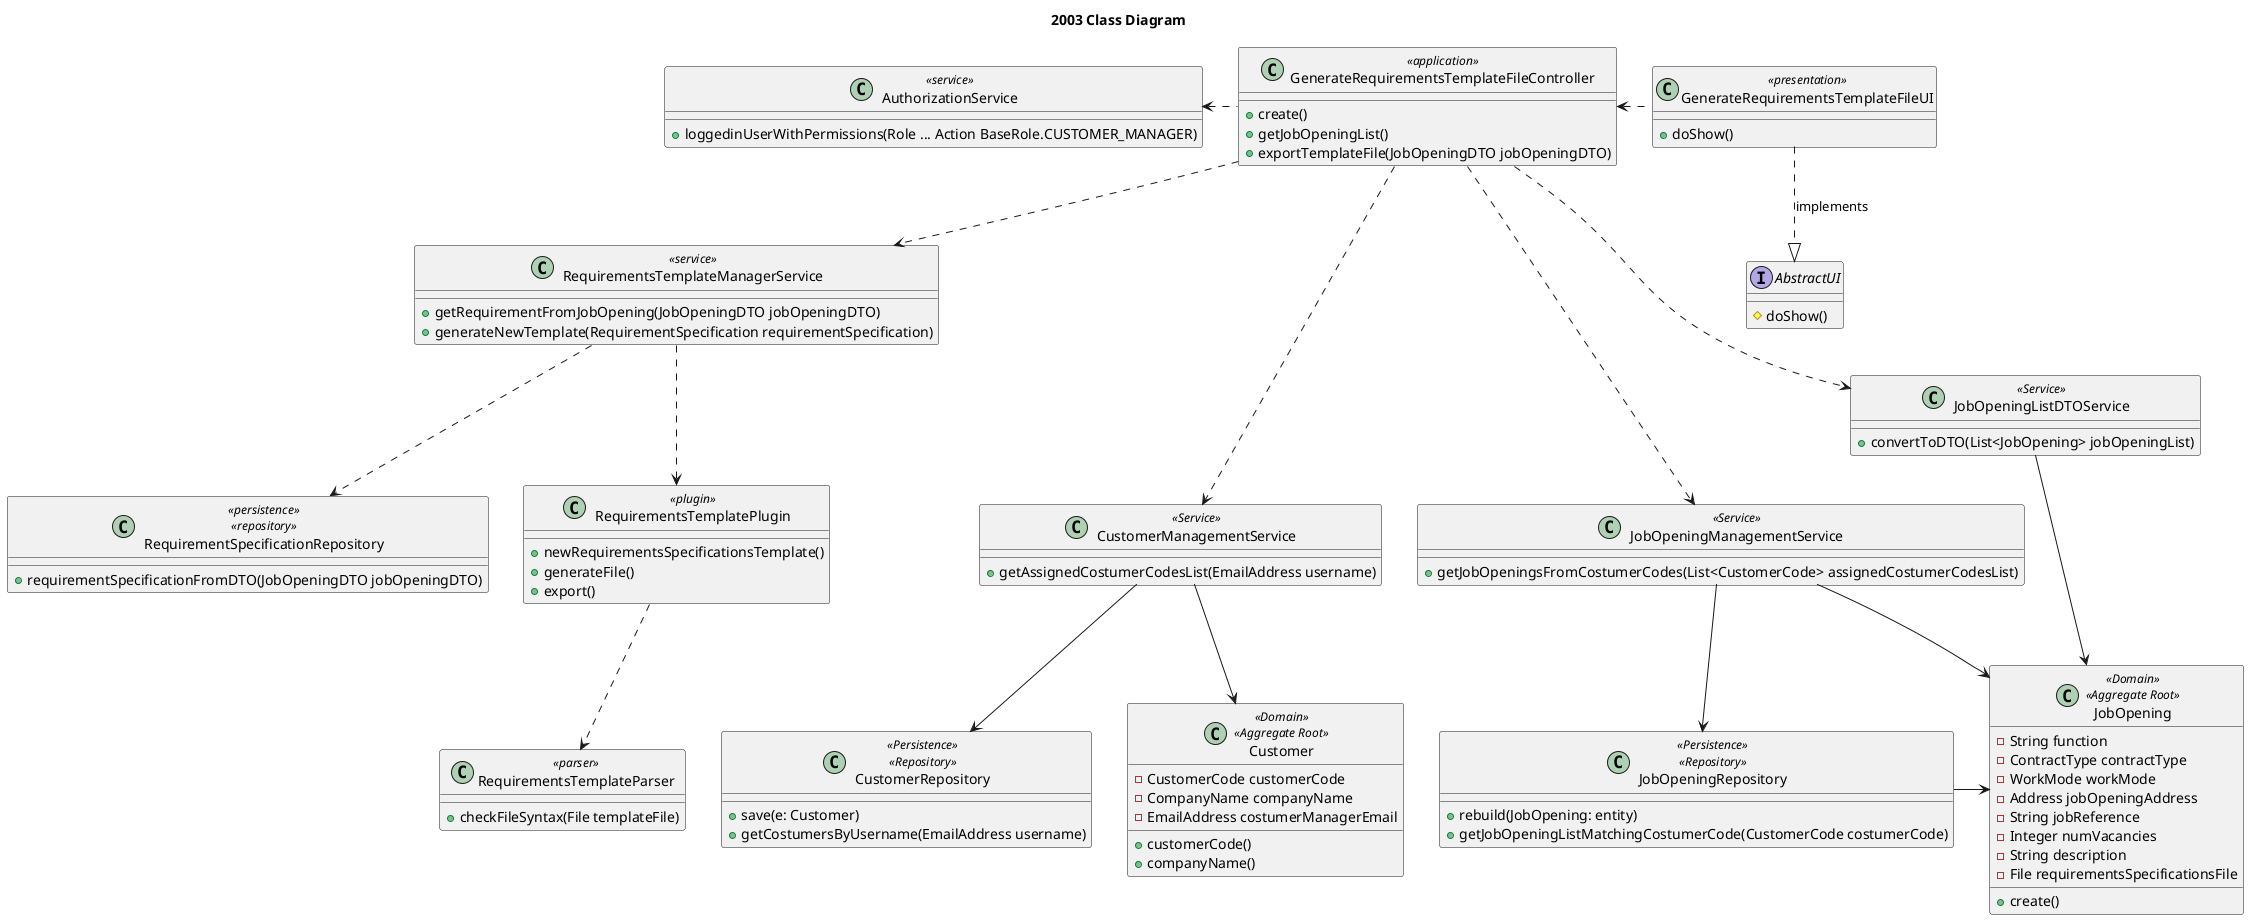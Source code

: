 @startuml US2003_class_diagram
'https://plantuml.com/class-diagram

title 2003 Class Diagram

interface AbstractUI {
# doShow()
}

class GenerateRequirementsTemplateFileUI <<presentation>>  {
+ doShow()
}

class GenerateRequirementsTemplateFileController <<application>> {
+ create()
+ getJobOpeningList()
+ exportTemplateFile(JobOpeningDTO jobOpeningDTO)
}

class RequirementsTemplateManagerService <<service>> {
+ getRequirementFromJobOpening(JobOpeningDTO jobOpeningDTO)
+ generateNewTemplate(RequirementSpecification requirementSpecification)
}

class RequirementSpecificationRepository <<persistence>>\n<<repository>> {
+ requirementSpecificationFromDTO(JobOpeningDTO jobOpeningDTO)
}

class RequirementsTemplatePlugin <<plugin>> {
+ newRequirementsSpecificationsTemplate()
+ generateFile()
+ export()
}

class RequirementsTemplateParser <<parser>> {
+ checkFileSyntax(File templateFile)
}

class AuthorizationService <<service>> {
+ loggedinUserWithPermissions(Role ... Action BaseRole.CUSTOMER_MANAGER)
}

class JobOpeningRepository <<Persistence>> <<Repository>> {
+ rebuild(JobOpening: entity)
+ getJobOpeningListMatchingCostumerCode(CustomerCode costumerCode)
}

class CustomerManagementService <<Service>> {
+ getAssignedCostumerCodesList(EmailAddress username)
}

class CustomerRepository  <<Persistence>> <<Repository>>  {
+ save(e: Customer)
+ getCostumersByUsername(EmailAddress username)
}


class Customer <<Domain>> <<Aggregate Root>> {
- CustomerCode customerCode
- CompanyName companyName
- EmailAddress costumerManagerEmail
+ customerCode()
+ companyName()
}

class JobOpeningManagementService <<Service>> {
+ getJobOpeningsFromCostumerCodes(List<CustomerCode> assignedCostumerCodesList)
}

class JobOpeningListDTOService <<Service>> {
+ convertToDTO(List<JobOpening> jobOpeningList)
}

class JobOpening <<Domain>> <<Aggregate Root>> {
- String function
- ContractType contractType
- WorkMode workMode
- Address jobOpeningAddress
- String jobReference
- Integer numVacancies
- String description
- File requirementsSpecificationsFile
+ create()
}


'Associations
AbstractUI <|.up. GenerateRequirementsTemplateFileUI : implements
GenerateRequirementsTemplateFileUI .left.> GenerateRequirementsTemplateFileController

GenerateRequirementsTemplateFileController .left.> AuthorizationService
GenerateRequirementsTemplateFileController ...> CustomerManagementService
GenerateRequirementsTemplateFileController ...> JobOpeningManagementService
GenerateRequirementsTemplateFileController ..> JobOpeningListDTOService
GenerateRequirementsTemplateFileController ..> RequirementsTemplateManagerService

'Domain Layer
CustomerManagementService -down-> CustomerRepository
CustomerManagementService --> Customer
JobOpeningManagementService --> JobOpeningRepository
JobOpeningManagementService --> JobOpening
JobOpeningListDTOService --> JobOpening
JobOpeningRepository -> JobOpening

RequirementsTemplateManagerService ..> RequirementSpecificationRepository
RequirementsTemplateManagerService ..> RequirementsTemplatePlugin
RequirementsTemplatePlugin ..> RequirementsTemplateParser

@enduml